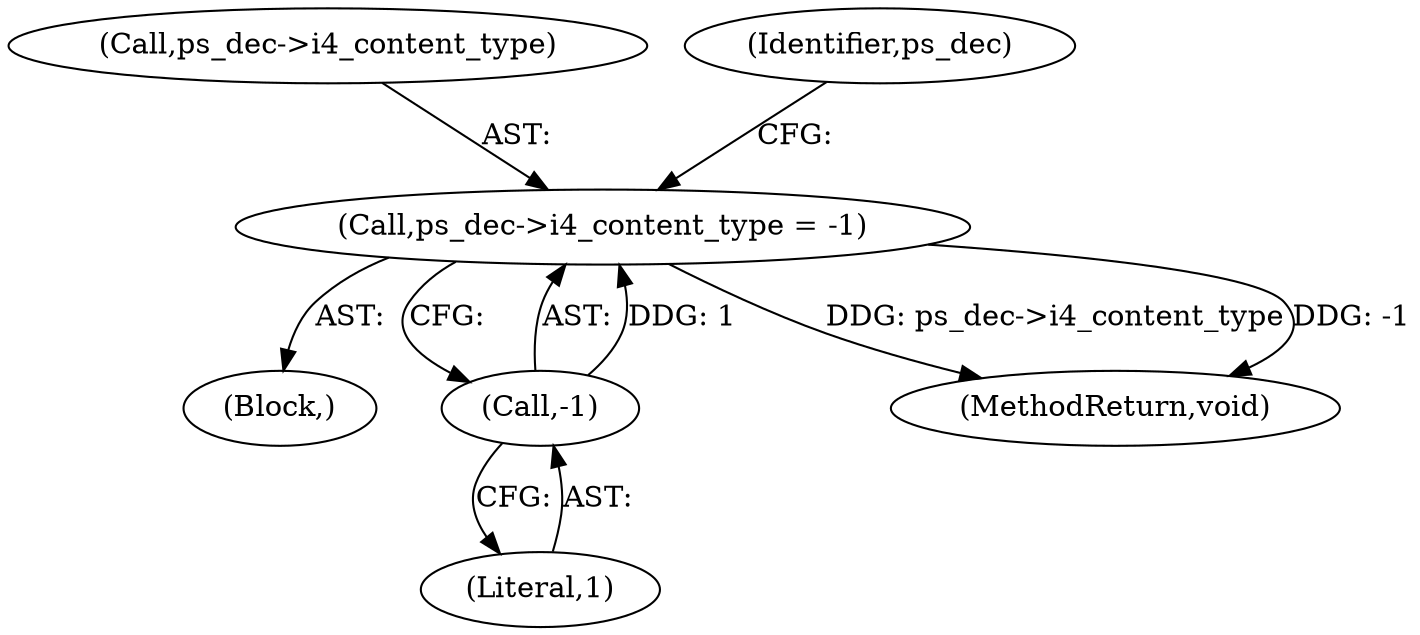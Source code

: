 digraph "0_Android_ecf6c7ce6d5a22d52160698aab44fc234c63291a@pointer" {
"1000681" [label="(Call,ps_dec->i4_content_type = -1)"];
"1000685" [label="(Call,-1)"];
"1000685" [label="(Call,-1)"];
"1000681" [label="(Call,ps_dec->i4_content_type = -1)"];
"1000682" [label="(Call,ps_dec->i4_content_type)"];
"1000121" [label="(Block,)"];
"1000686" [label="(Literal,1)"];
"1000956" [label="(MethodReturn,void)"];
"1000689" [label="(Identifier,ps_dec)"];
"1000681" -> "1000121"  [label="AST: "];
"1000681" -> "1000685"  [label="CFG: "];
"1000682" -> "1000681"  [label="AST: "];
"1000685" -> "1000681"  [label="AST: "];
"1000689" -> "1000681"  [label="CFG: "];
"1000681" -> "1000956"  [label="DDG: ps_dec->i4_content_type"];
"1000681" -> "1000956"  [label="DDG: -1"];
"1000685" -> "1000681"  [label="DDG: 1"];
"1000685" -> "1000686"  [label="CFG: "];
"1000686" -> "1000685"  [label="AST: "];
}
